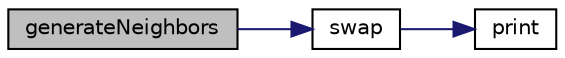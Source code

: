 digraph "generateNeighbors"
{
 // LATEX_PDF_SIZE
  edge [fontname="Helvetica",fontsize="10",labelfontname="Helvetica",labelfontsize="10"];
  node [fontname="Helvetica",fontsize="10",shape=record];
  rankdir="LR";
  Node1 [label="generateNeighbors",height=0.2,width=0.4,color="black", fillcolor="grey75", style="filled", fontcolor="black",tooltip="Creates a vector for possible moves."];
  Node1 -> Node2 [color="midnightblue",fontsize="10",style="solid",fontname="Helvetica"];
  Node2 [label="swap",height=0.2,width=0.4,color="black", fillcolor="white", style="filled",URL="$solvePuzzle_8cpp.html#a34b7c2653e463e2433200edb01fe5725",tooltip="Helper Method for swapping."];
  Node2 -> Node3 [color="midnightblue",fontsize="10",style="solid",fontname="Helvetica"];
  Node3 [label="print",height=0.2,width=0.4,color="black", fillcolor="white", style="filled",URL="$solvePuzzle_8cpp.html#ace57b7740fddbdb226cfd066d0a48c87",tooltip="Prints the 3x3 Grid."];
}
